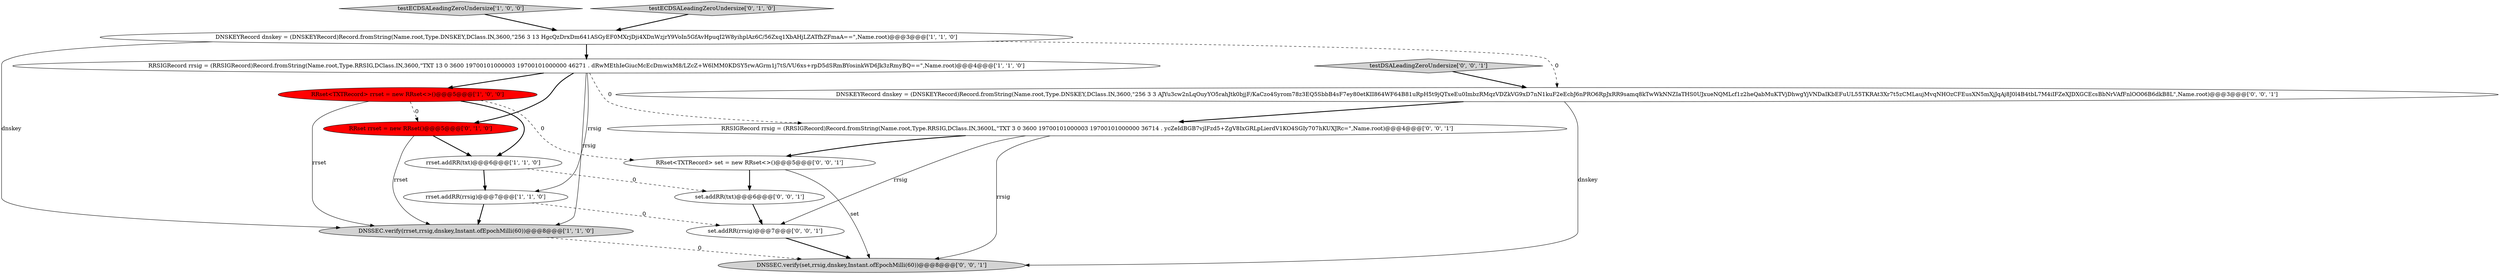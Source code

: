digraph {
3 [style = filled, label = "testECDSALeadingZeroUndersize['1', '0', '0']", fillcolor = lightgray, shape = diamond image = "AAA0AAABBB1BBB"];
14 [style = filled, label = "RRSIGRecord rrsig = (RRSIGRecord)Record.fromString(Name.root,Type.RRSIG,DClass.IN,3600L,\"TXT 3 0 3600 19700101000003 19700101000000 36714 . ycZeIdBGB7vjlFzd5+ZgV8IxGRLpLierdV1KO4SGIy707hKUXJRc=\",Name.root)@@@4@@@['0', '0', '1']", fillcolor = white, shape = ellipse image = "AAA0AAABBB3BBB"];
2 [style = filled, label = "rrset.addRR(txt)@@@6@@@['1', '1', '0']", fillcolor = white, shape = ellipse image = "AAA0AAABBB1BBB"];
1 [style = filled, label = "RRset<TXTRecord> rrset = new RRset<>()@@@5@@@['1', '0', '0']", fillcolor = red, shape = ellipse image = "AAA1AAABBB1BBB"];
5 [style = filled, label = "DNSKEYRecord dnskey = (DNSKEYRecord)Record.fromString(Name.root,Type.DNSKEY,DClass.IN,3600,\"256 3 13 HgcQzDrxDm641ASGyEF0MXrjDji4XDnWzjrY9VoIn5GfAvHpuqI2W8yihplAz6C/56Zxq1XbAHjLZATfhZFmaA==\",Name.root)@@@3@@@['1', '1', '0']", fillcolor = white, shape = ellipse image = "AAA0AAABBB1BBB"];
7 [style = filled, label = "RRset rrset = new RRset()@@@5@@@['0', '1', '0']", fillcolor = red, shape = ellipse image = "AAA1AAABBB2BBB"];
0 [style = filled, label = "DNSSEC.verify(rrset,rrsig,dnskey,Instant.ofEpochMilli(60))@@@8@@@['1', '1', '0']", fillcolor = lightgray, shape = ellipse image = "AAA0AAABBB1BBB"];
4 [style = filled, label = "rrset.addRR(rrsig)@@@7@@@['1', '1', '0']", fillcolor = white, shape = ellipse image = "AAA0AAABBB1BBB"];
10 [style = filled, label = "set.addRR(rrsig)@@@7@@@['0', '0', '1']", fillcolor = white, shape = ellipse image = "AAA0AAABBB3BBB"];
6 [style = filled, label = "RRSIGRecord rrsig = (RRSIGRecord)Record.fromString(Name.root,Type.RRSIG,DClass.IN,3600,\"TXT 13 0 3600 19700101000003 19700101000000 46271 . dRwMEthIeGiucMcEcDmwixM8/LZcZ+W6lMM0KDSY5rwAGrm1j7tS/VU6xs+rpD5dSRmBYosinkWD6Jk3zRmyBQ==\",Name.root)@@@4@@@['1', '1', '0']", fillcolor = white, shape = ellipse image = "AAA0AAABBB1BBB"];
8 [style = filled, label = "testECDSALeadingZeroUndersize['0', '1', '0']", fillcolor = lightgray, shape = diamond image = "AAA0AAABBB2BBB"];
15 [style = filled, label = "set.addRR(txt)@@@6@@@['0', '0', '1']", fillcolor = white, shape = ellipse image = "AAA0AAABBB3BBB"];
9 [style = filled, label = "RRset<TXTRecord> set = new RRset<>()@@@5@@@['0', '0', '1']", fillcolor = white, shape = ellipse image = "AAA0AAABBB3BBB"];
11 [style = filled, label = "DNSSEC.verify(set,rrsig,dnskey,Instant.ofEpochMilli(60))@@@8@@@['0', '0', '1']", fillcolor = lightgray, shape = ellipse image = "AAA0AAABBB3BBB"];
13 [style = filled, label = "testDSALeadingZeroUndersize['0', '0', '1']", fillcolor = lightgray, shape = diamond image = "AAA0AAABBB3BBB"];
12 [style = filled, label = "DNSKEYRecord dnskey = (DNSKEYRecord)Record.fromString(Name.root,Type.DNSKEY,DClass.IN,3600,\"256 3 3 AJYu3cw2nLqOuyYO5rahJtk0bjjF/KaCzo4Syrom78z3EQ5SbbB4sF7ey80etKII864WF64B81uRpH5t9jQTxeEu0ImbzRMqzVDZkVG9xD7nN1kuF2eEcbJ6nPRO6RpJxRR9samq8kTwWkNNZIaTHS0UJxueNQMLcf1z2heQabMuKTVjDhwgYjVNDaIKbEFuUL55TKRAt3Xr7t5zCMLaujMvqNHOzCFEusXN5mXjJqAj8J0l4B4tbL7M4iIFZeXJDXGCEcsBbNrVAfFnlOO06B6dkB8L\",Name.root)@@@3@@@['0', '0', '1']", fillcolor = white, shape = ellipse image = "AAA0AAABBB3BBB"];
14->10 [style = solid, label="rrsig"];
15->10 [style = bold, label=""];
14->11 [style = solid, label="rrsig"];
5->12 [style = dashed, label="0"];
6->0 [style = solid, label="rrsig"];
5->0 [style = solid, label="dnskey"];
9->11 [style = solid, label="set"];
1->9 [style = dashed, label="0"];
0->11 [style = dashed, label="0"];
6->14 [style = dashed, label="0"];
2->4 [style = bold, label=""];
12->11 [style = solid, label="dnskey"];
4->0 [style = bold, label=""];
2->15 [style = dashed, label="0"];
6->4 [style = solid, label="rrsig"];
6->1 [style = bold, label=""];
3->5 [style = bold, label=""];
13->12 [style = bold, label=""];
5->6 [style = bold, label=""];
8->5 [style = bold, label=""];
7->2 [style = bold, label=""];
9->15 [style = bold, label=""];
12->14 [style = bold, label=""];
1->0 [style = solid, label="rrset"];
14->9 [style = bold, label=""];
1->2 [style = bold, label=""];
7->0 [style = solid, label="rrset"];
1->7 [style = dashed, label="0"];
6->7 [style = bold, label=""];
4->10 [style = dashed, label="0"];
10->11 [style = bold, label=""];
}
